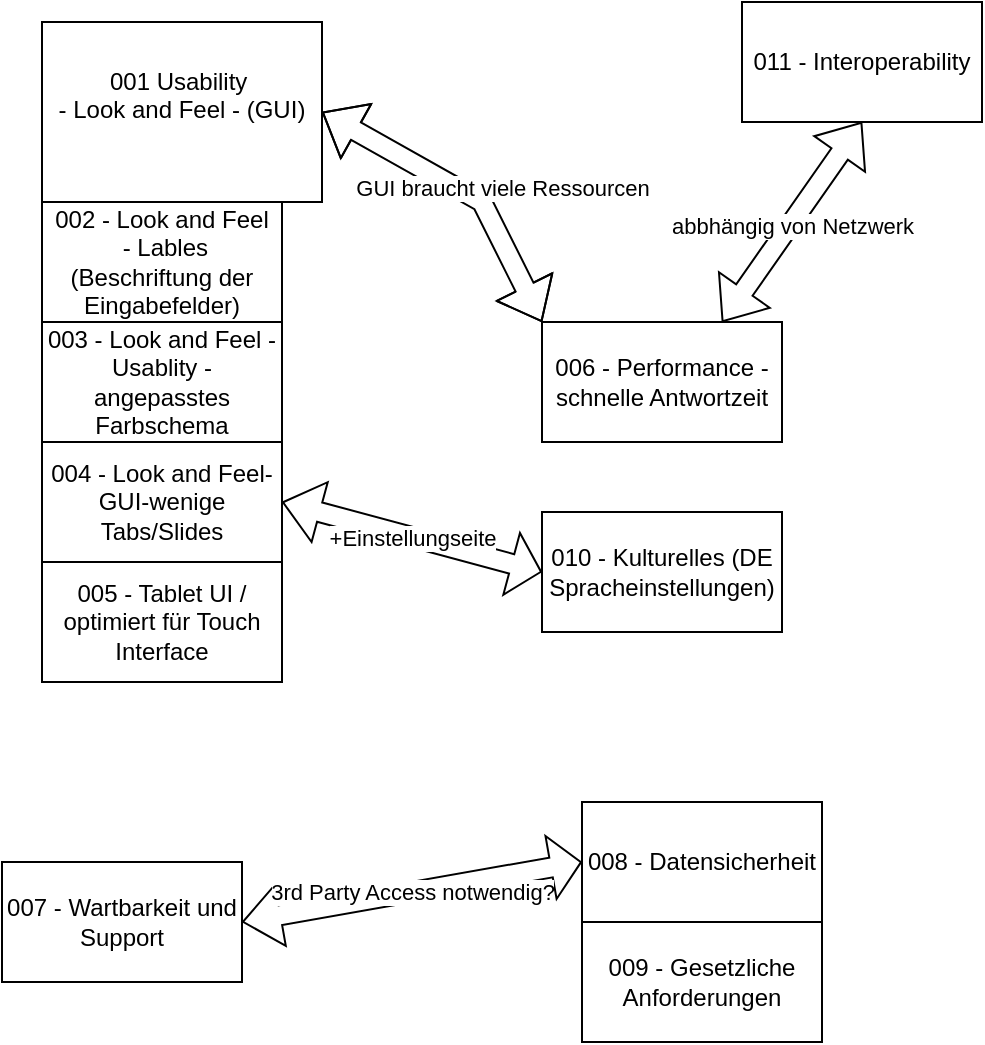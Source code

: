 <mxfile version="24.8.4">
  <diagram name="Seite-1" id="DnXB-zZTz2Z56x0SJixp">
    <mxGraphModel dx="934" dy="492" grid="1" gridSize="10" guides="1" tooltips="1" connect="1" arrows="1" fold="1" page="1" pageScale="1" pageWidth="827" pageHeight="1169" math="0" shadow="0">
      <root>
        <mxCell id="0" />
        <mxCell id="1" parent="0" />
        <mxCell id="53tc38JX_SwPdcK8660q-1" value="004 - Look and Feel-GUI-wenige Tabs/Slides" style="rounded=0;whiteSpace=wrap;html=1;" parent="1" vertex="1">
          <mxGeometry x="110" y="490" width="120" height="60" as="geometry" />
        </mxCell>
        <mxCell id="TPI1LNmROSnbRB8zEQOW-5" value="003 -&amp;nbsp;Look and Feel - Usablity - angepasstes Farbschema" style="rounded=0;whiteSpace=wrap;html=1;" parent="1" vertex="1">
          <mxGeometry x="110" y="430" width="120" height="60" as="geometry" />
        </mxCell>
        <mxCell id="53tc38JX_SwPdcK8660q-2" value="005 - Tablet UI / optimiert für Touch Interface" style="rounded=0;whiteSpace=wrap;html=1;" parent="1" vertex="1">
          <mxGeometry x="110" y="550" width="120" height="60" as="geometry" />
        </mxCell>
        <mxCell id="BMYMCdN_uTUJN-gc38pX-7" value="006 - Performance - schnelle Antwortzeit" style="rounded=0;whiteSpace=wrap;html=1;" parent="1" vertex="1">
          <mxGeometry x="360" y="430" width="120" height="60" as="geometry" />
        </mxCell>
        <mxCell id="BMYMCdN_uTUJN-gc38pX-8" value="007 - Wartbarkeit und Support" style="rounded=0;whiteSpace=wrap;html=1;" parent="1" vertex="1">
          <mxGeometry x="90" y="700" width="120" height="60" as="geometry" />
        </mxCell>
        <mxCell id="BMYMCdN_uTUJN-gc38pX-9" value="008 - Datensicherheit" style="rounded=0;whiteSpace=wrap;html=1;" parent="1" vertex="1">
          <mxGeometry x="380" y="670" width="120" height="60" as="geometry" />
        </mxCell>
        <mxCell id="BMYMCdN_uTUJN-gc38pX-10" value="009 - Gesetzliche Anforderungen" style="rounded=0;whiteSpace=wrap;html=1;" parent="1" vertex="1">
          <mxGeometry x="380" y="730" width="120" height="60" as="geometry" />
        </mxCell>
        <mxCell id="BMYMCdN_uTUJN-gc38pX-11" value="010 - Kulturelles (DE Spracheinstellungen)" style="rounded=0;whiteSpace=wrap;html=1;" parent="1" vertex="1">
          <mxGeometry x="360" y="525" width="120" height="60" as="geometry" />
        </mxCell>
        <mxCell id="BMYMCdN_uTUJN-gc38pX-21" value="002 - Look and Feel&lt;div&gt;&amp;nbsp;- Lables&lt;div&gt;(Beschriftung der Eingabefelder)&lt;/div&gt;&lt;/div&gt;" style="rounded=0;whiteSpace=wrap;html=1;" parent="1" vertex="1">
          <mxGeometry x="110" y="370" width="120" height="60" as="geometry" />
        </mxCell>
        <mxCell id="BMYMCdN_uTUJN-gc38pX-22" value="001&amp;nbsp;&lt;span style=&quot;background-color: initial;&quot;&gt;Usability&amp;nbsp;&lt;/span&gt;&lt;div&gt;&lt;div style=&quot;font-size: 14px;&quot;&gt;&lt;div style=&quot;font-size: 12px; text-align: left; text-wrap-mode: nowrap;&quot;&gt;&lt;span style=&quot;text-align: center; text-wrap-mode: wrap;&quot;&gt;- Look and Feel - (GUI&lt;/span&gt;&lt;span style=&quot;text-align: center; text-wrap-mode: wrap; background-color: initial;&quot;&gt;)&lt;/span&gt;&lt;/div&gt;&lt;div&gt;&lt;span style=&quot;text-align: center; text-wrap-mode: wrap; background-color: initial;&quot;&gt;&lt;br&gt;&lt;/span&gt;&lt;/div&gt;&lt;/div&gt;&lt;/div&gt;" style="rounded=0;whiteSpace=wrap;html=1;" parent="1" vertex="1">
          <mxGeometry x="110" y="280" width="140" height="90" as="geometry" />
        </mxCell>
        <mxCell id="9yBHiL9fVLpHj2R266I5-1" value="" style="shape=flexArrow;endArrow=classic;startArrow=classic;html=1;rounded=0;exitX=1;exitY=0.5;exitDx=0;exitDy=0;" edge="1" parent="1" source="BMYMCdN_uTUJN-gc38pX-22">
          <mxGeometry width="100" height="100" relative="1" as="geometry">
            <mxPoint x="380" y="590" as="sourcePoint" />
            <mxPoint x="360" y="430" as="targetPoint" />
            <Array as="points">
              <mxPoint x="330" y="370" />
            </Array>
          </mxGeometry>
        </mxCell>
        <mxCell id="9yBHiL9fVLpHj2R266I5-4" value="GUI braucht viele Ressourcen" style="edgeLabel;html=1;align=center;verticalAlign=middle;resizable=0;points=[];" vertex="1" connectable="0" parent="9yBHiL9fVLpHj2R266I5-1">
          <mxGeometry x="0.003" y="1" relative="1" as="geometry">
            <mxPoint x="20" as="offset" />
          </mxGeometry>
        </mxCell>
        <mxCell id="9yBHiL9fVLpHj2R266I5-3" value="+Einstellungseite" style="shape=flexArrow;endArrow=classic;startArrow=classic;html=1;rounded=0;exitX=1;exitY=0.5;exitDx=0;exitDy=0;endWidth=21;endSize=4.74;entryX=0;entryY=0.5;entryDx=0;entryDy=0;" edge="1" parent="1" target="BMYMCdN_uTUJN-gc38pX-11">
          <mxGeometry width="100" height="100" relative="1" as="geometry">
            <mxPoint x="230" y="520" as="sourcePoint" />
            <mxPoint x="340" y="625" as="targetPoint" />
            <Array as="points" />
          </mxGeometry>
        </mxCell>
        <mxCell id="9yBHiL9fVLpHj2R266I5-5" value="3rd Party Access notwendig?" style="shape=flexArrow;endArrow=classic;startArrow=classic;html=1;rounded=0;exitX=1;exitY=0.5;exitDx=0;exitDy=0;endWidth=21;endSize=4.74;entryX=0;entryY=0.5;entryDx=0;entryDy=0;" edge="1" parent="1" source="BMYMCdN_uTUJN-gc38pX-8" target="BMYMCdN_uTUJN-gc38pX-9">
          <mxGeometry width="100" height="100" relative="1" as="geometry">
            <mxPoint x="230" y="715" as="sourcePoint" />
            <mxPoint x="350" y="700" as="targetPoint" />
            <Array as="points" />
          </mxGeometry>
        </mxCell>
        <mxCell id="9yBHiL9fVLpHj2R266I5-6" value="011 - Interoperability" style="rounded=0;whiteSpace=wrap;html=1;" vertex="1" parent="1">
          <mxGeometry x="460" y="270" width="120" height="60" as="geometry" />
        </mxCell>
        <mxCell id="9yBHiL9fVLpHj2R266I5-7" value="" style="shape=flexArrow;endArrow=classic;startArrow=classic;html=1;rounded=0;entryX=0.5;entryY=1;entryDx=0;entryDy=0;" edge="1" parent="1" target="9yBHiL9fVLpHj2R266I5-6">
          <mxGeometry width="100" height="100" relative="1" as="geometry">
            <mxPoint x="450" y="430" as="sourcePoint" />
            <mxPoint x="550" y="330" as="targetPoint" />
          </mxGeometry>
        </mxCell>
        <mxCell id="9yBHiL9fVLpHj2R266I5-9" value="abbhängig von Netzwerk" style="edgeLabel;html=1;align=center;verticalAlign=middle;resizable=0;points=[];" vertex="1" connectable="0" parent="9yBHiL9fVLpHj2R266I5-7">
          <mxGeometry x="-0.019" y="-1" relative="1" as="geometry">
            <mxPoint as="offset" />
          </mxGeometry>
        </mxCell>
      </root>
    </mxGraphModel>
  </diagram>
</mxfile>
